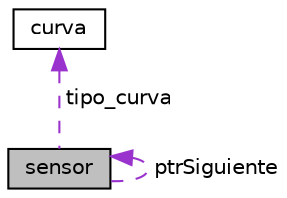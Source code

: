 digraph "sensor"
{
  edge [fontname="Helvetica",fontsize="10",labelfontname="Helvetica",labelfontsize="10"];
  node [fontname="Helvetica",fontsize="10",shape=record];
  Node1 [label="sensor",height=0.2,width=0.4,color="black", fillcolor="grey75", style="filled", fontcolor="black"];
  Node2 -> Node1 [dir="back",color="darkorchid3",fontsize="10",style="dashed",label=" tipo_curva" ,fontname="Helvetica"];
  Node2 [label="curva",height=0.2,width=0.4,color="black", fillcolor="white", style="filled",URL="$dc/d39/structcurva.html",tooltip="Tipo de curva que poseen los distintos tipos de sensores. "];
  Node1 -> Node1 [dir="back",color="darkorchid3",fontsize="10",style="dashed",label=" ptrSiguiente" ,fontname="Helvetica"];
}
